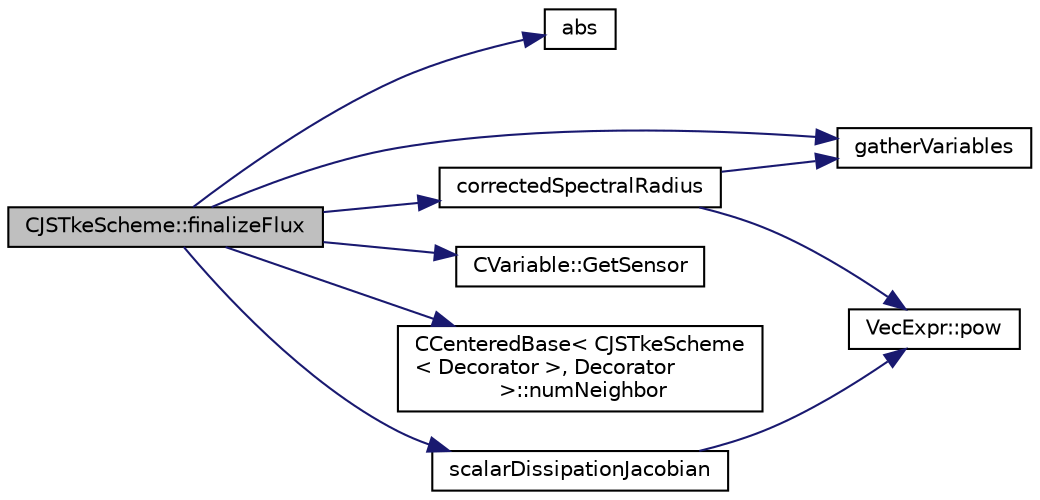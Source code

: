 digraph "CJSTkeScheme::finalizeFlux"
{
 // LATEX_PDF_SIZE
  edge [fontname="Helvetica",fontsize="10",labelfontname="Helvetica",labelfontsize="10"];
  node [fontname="Helvetica",fontsize="10",shape=record];
  rankdir="LR";
  Node1 [label="CJSTkeScheme::finalizeFlux",height=0.2,width=0.4,color="black", fillcolor="grey75", style="filled", fontcolor="black",tooltip="Updates flux and Jacobians with 2nd order dissipation."];
  Node1 -> Node2 [color="midnightblue",fontsize="10",style="solid",fontname="Helvetica"];
  Node2 [label="abs",height=0.2,width=0.4,color="black", fillcolor="white", style="filled",URL="$group__SIMD.html#gaf7650d08e2a58ed700276ddc70f72f96",tooltip=" "];
  Node1 -> Node3 [color="midnightblue",fontsize="10",style="solid",fontname="Helvetica"];
  Node3 [label="correctedSpectralRadius",height=0.2,width=0.4,color="black", fillcolor="white", style="filled",URL="$convection_2common_8hpp.html#acb2cdcd37f4ad8f2257645ef83e29a14",tooltip="Correct spectral radius (avgLambda) for stretching."];
  Node3 -> Node4 [color="midnightblue",fontsize="10",style="solid",fontname="Helvetica"];
  Node4 [label="gatherVariables",height=0.2,width=0.4,color="black", fillcolor="white", style="filled",URL="$util_8hpp.html#a7648e1f2c52290af24a78ffad125e541",tooltip="Gather a single variable from index iPoint of a 1D container."];
  Node3 -> Node5 [color="midnightblue",fontsize="10",style="solid",fontname="Helvetica"];
  Node5 [label="VecExpr::pow",height=0.2,width=0.4,color="black", fillcolor="white", style="filled",URL="$group__VecExpr.html#ga7fb255e1f2a1773d3cc6ff7bee1aadd2",tooltip=" "];
  Node1 -> Node4 [color="midnightblue",fontsize="10",style="solid",fontname="Helvetica"];
  Node1 -> Node6 [color="midnightblue",fontsize="10",style="solid",fontname="Helvetica"];
  Node6 [label="CVariable::GetSensor",height=0.2,width=0.4,color="black", fillcolor="white", style="filled",URL="$classCVariable.html#afec545423f883bcd961ac9f1e5d18dd2",tooltip="Get the pressure sensor."];
  Node1 -> Node7 [color="midnightblue",fontsize="10",style="solid",fontname="Helvetica"];
  Node7 [label="CCenteredBase\< CJSTkeScheme\l\< Decorator \>, Decorator\l \>::numNeighbor",height=0.2,width=0.4,color="black", fillcolor="white", style="filled",URL="$classCCenteredBase.html#a3ab01984a7303b5a58eecfa08071678e",tooltip="Special treatment needed to fetch integer data."];
  Node1 -> Node8 [color="midnightblue",fontsize="10",style="solid",fontname="Helvetica"];
  Node8 [label="scalarDissipationJacobian",height=0.2,width=0.4,color="black", fillcolor="white", style="filled",URL="$convection_2common_8hpp.html#a965bebe6ff573453119bf7c995d0a29d",tooltip="Update of a flux Jacobian due to a scalar dissipation term."];
  Node8 -> Node5 [color="midnightblue",fontsize="10",style="solid",fontname="Helvetica"];
}
